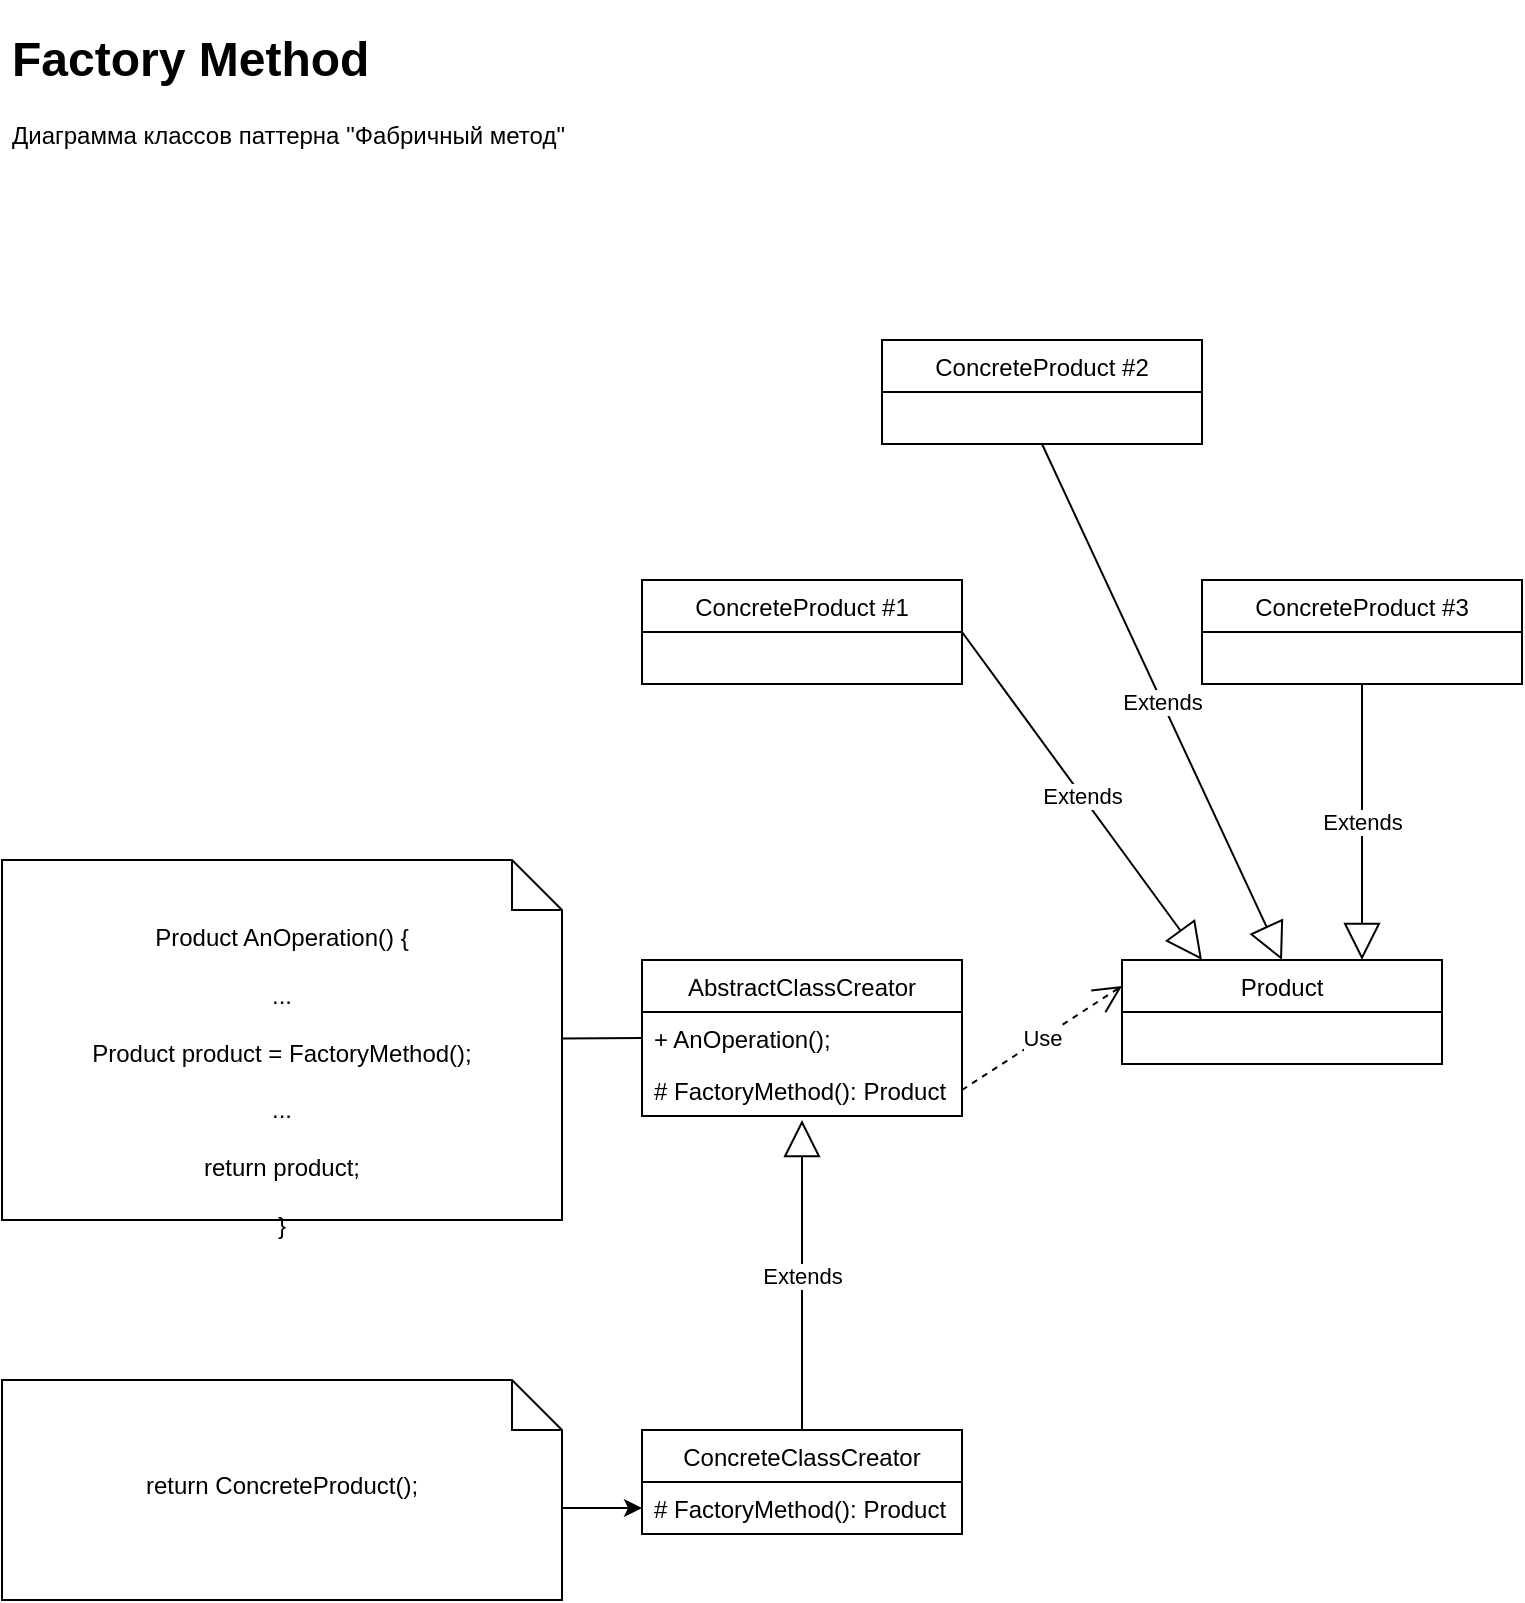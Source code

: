 <mxfile>
    <diagram id="j-mSVz4Y9RyfdG1uPcG9" name="Страница 1">
        <mxGraphModel dx="1363" dy="590" grid="1" gridSize="10" guides="1" tooltips="1" connect="1" arrows="1" fold="1" page="1" pageScale="1" pageWidth="827" pageHeight="1169" math="0" shadow="0">
            <root>
                <mxCell id="0"/>
                <mxCell id="1" parent="0"/>
                <mxCell id="2" value="&lt;h1&gt;Factory Method&lt;/h1&gt;&lt;p&gt;Диаграмма классов паттерна &quot;Фабричный метод&quot;&lt;/p&gt;" style="text;html=1;strokeColor=none;fillColor=none;spacing=5;spacingTop=-20;whiteSpace=wrap;overflow=hidden;rounded=0;" parent="1" vertex="1">
                    <mxGeometry x="40" y="40" width="320" height="80" as="geometry"/>
                </mxCell>
                <mxCell id="3" value="AbstractClassCreator" style="swimlane;fontStyle=0;childLayout=stackLayout;horizontal=1;startSize=26;fillColor=none;horizontalStack=0;resizeParent=1;resizeParentMax=0;resizeLast=0;collapsible=1;marginBottom=0;" parent="1" vertex="1">
                    <mxGeometry x="360" y="510" width="160" height="78" as="geometry"/>
                </mxCell>
                <mxCell id="4" value="+ AnOperation();" style="text;strokeColor=none;fillColor=none;align=left;verticalAlign=top;spacingLeft=4;spacingRight=4;overflow=hidden;rotatable=0;points=[[0,0.5],[1,0.5]];portConstraint=eastwest;" parent="3" vertex="1">
                    <mxGeometry y="26" width="160" height="26" as="geometry"/>
                </mxCell>
                <mxCell id="5" value="# FactoryMethod(): Product" style="text;strokeColor=none;fillColor=none;align=left;verticalAlign=top;spacingLeft=4;spacingRight=4;overflow=hidden;rotatable=0;points=[[0,0.5],[1,0.5]];portConstraint=eastwest;" parent="3" vertex="1">
                    <mxGeometry y="52" width="160" height="26" as="geometry"/>
                </mxCell>
                <mxCell id="7" value="Product" style="swimlane;fontStyle=0;childLayout=stackLayout;horizontal=1;startSize=26;fillColor=none;horizontalStack=0;resizeParent=1;resizeParentMax=0;resizeLast=0;collapsible=1;marginBottom=0;" parent="1" vertex="1">
                    <mxGeometry x="600" y="510" width="160" height="52" as="geometry"/>
                </mxCell>
                <mxCell id="14" value="" style="edgeStyle=none;html=1;endArrow=none;endFill=0;" parent="1" edge="1">
                    <mxGeometry relative="1" as="geometry">
                        <mxPoint x="320" y="549.268" as="sourcePoint"/>
                        <mxPoint x="360" y="549" as="targetPoint"/>
                    </mxGeometry>
                </mxCell>
                <mxCell id="12" value="Product AnOperation() {&lt;br&gt;&lt;br&gt;...&lt;br&gt;&lt;br&gt;Product product = FactoryMethod();&lt;br&gt;&lt;br&gt;...&lt;br&gt;&lt;br&gt;return product;&lt;br&gt;&lt;br&gt;}" style="shape=note2;boundedLbl=1;whiteSpace=wrap;html=1;size=25;verticalAlign=top;align=center;" parent="1" vertex="1">
                    <mxGeometry x="40" y="460" width="280" height="180" as="geometry"/>
                </mxCell>
                <mxCell id="15" value="Use" style="endArrow=open;endSize=12;dashed=1;html=1;exitX=1;exitY=0.5;exitDx=0;exitDy=0;entryX=0;entryY=0.25;entryDx=0;entryDy=0;" edge="1" parent="1" source="5" target="7">
                    <mxGeometry width="160" relative="1" as="geometry">
                        <mxPoint x="570" y="610" as="sourcePoint"/>
                        <mxPoint x="730" y="610" as="targetPoint"/>
                    </mxGeometry>
                </mxCell>
                <mxCell id="16" value="ConcreteClassCreator" style="swimlane;fontStyle=0;childLayout=stackLayout;horizontal=1;startSize=26;fillColor=none;horizontalStack=0;resizeParent=1;resizeParentMax=0;resizeLast=0;collapsible=1;marginBottom=0;" vertex="1" parent="1">
                    <mxGeometry x="360" y="745" width="160" height="52" as="geometry"/>
                </mxCell>
                <mxCell id="17" value="# FactoryMethod(): Product" style="text;strokeColor=none;fillColor=none;align=left;verticalAlign=top;spacingLeft=4;spacingRight=4;overflow=hidden;rotatable=0;points=[[0,0.5],[1,0.5]];portConstraint=eastwest;" vertex="1" parent="16">
                    <mxGeometry y="26" width="160" height="26" as="geometry"/>
                </mxCell>
                <mxCell id="20" value="ConcreteProduct #1" style="swimlane;fontStyle=0;childLayout=stackLayout;horizontal=1;startSize=26;fillColor=none;horizontalStack=0;resizeParent=1;resizeParentMax=0;resizeLast=0;collapsible=1;marginBottom=0;" vertex="1" parent="1">
                    <mxGeometry x="360" y="320" width="160" height="52" as="geometry"/>
                </mxCell>
                <mxCell id="22" value="ConcreteProduct #2" style="swimlane;fontStyle=0;childLayout=stackLayout;horizontal=1;startSize=26;fillColor=none;horizontalStack=0;resizeParent=1;resizeParentMax=0;resizeLast=0;collapsible=1;marginBottom=0;" vertex="1" parent="1">
                    <mxGeometry x="480" y="200" width="160" height="52" as="geometry"/>
                </mxCell>
                <mxCell id="23" value="ConcreteProduct #3" style="swimlane;fontStyle=0;childLayout=stackLayout;horizontal=1;startSize=26;fillColor=none;horizontalStack=0;resizeParent=1;resizeParentMax=0;resizeLast=0;collapsible=1;marginBottom=0;" vertex="1" parent="1">
                    <mxGeometry x="640" y="320" width="160" height="52" as="geometry"/>
                </mxCell>
                <mxCell id="24" value="Extends" style="endArrow=block;endSize=16;endFill=0;html=1;exitX=1;exitY=0.5;exitDx=0;exitDy=0;entryX=0.25;entryY=0;entryDx=0;entryDy=0;" edge="1" parent="1" source="20" target="7">
                    <mxGeometry width="160" relative="1" as="geometry">
                        <mxPoint x="500" y="480" as="sourcePoint"/>
                        <mxPoint x="540" y="490" as="targetPoint"/>
                    </mxGeometry>
                </mxCell>
                <mxCell id="25" value="Extends" style="endArrow=block;endSize=16;endFill=0;html=1;exitX=0.5;exitY=1;exitDx=0;exitDy=0;entryX=0.5;entryY=0;entryDx=0;entryDy=0;" edge="1" parent="1" source="22" target="7">
                    <mxGeometry width="160" relative="1" as="geometry">
                        <mxPoint x="580" y="670" as="sourcePoint"/>
                        <mxPoint x="740" y="670" as="targetPoint"/>
                    </mxGeometry>
                </mxCell>
                <mxCell id="26" value="Extends" style="endArrow=block;endSize=16;endFill=0;html=1;exitX=0.5;exitY=1;exitDx=0;exitDy=0;entryX=0.75;entryY=0;entryDx=0;entryDy=0;" edge="1" parent="1" source="23" target="7">
                    <mxGeometry width="160" relative="1" as="geometry">
                        <mxPoint x="590" y="680" as="sourcePoint"/>
                        <mxPoint x="750" y="680" as="targetPoint"/>
                    </mxGeometry>
                </mxCell>
                <mxCell id="27" value="Extends" style="endArrow=block;endSize=16;endFill=0;html=1;exitX=0.5;exitY=0;exitDx=0;exitDy=0;entryX=0.5;entryY=1.077;entryDx=0;entryDy=0;entryPerimeter=0;" edge="1" parent="1" source="16" target="5">
                    <mxGeometry width="160" relative="1" as="geometry">
                        <mxPoint x="250" y="890" as="sourcePoint"/>
                        <mxPoint x="410" y="890" as="targetPoint"/>
                    </mxGeometry>
                </mxCell>
                <mxCell id="30" value="" style="edgeStyle=none;html=1;" edge="1" parent="1" target="17">
                    <mxGeometry relative="1" as="geometry">
                        <mxPoint x="320" y="784" as="sourcePoint"/>
                    </mxGeometry>
                </mxCell>
                <mxCell id="28" value="&lt;br&gt;return ConcreteProduct();" style="shape=note2;boundedLbl=1;whiteSpace=wrap;html=1;size=25;verticalAlign=top;align=center;" vertex="1" parent="1">
                    <mxGeometry x="40" y="720" width="280" height="110" as="geometry"/>
                </mxCell>
            </root>
        </mxGraphModel>
    </diagram>
</mxfile>